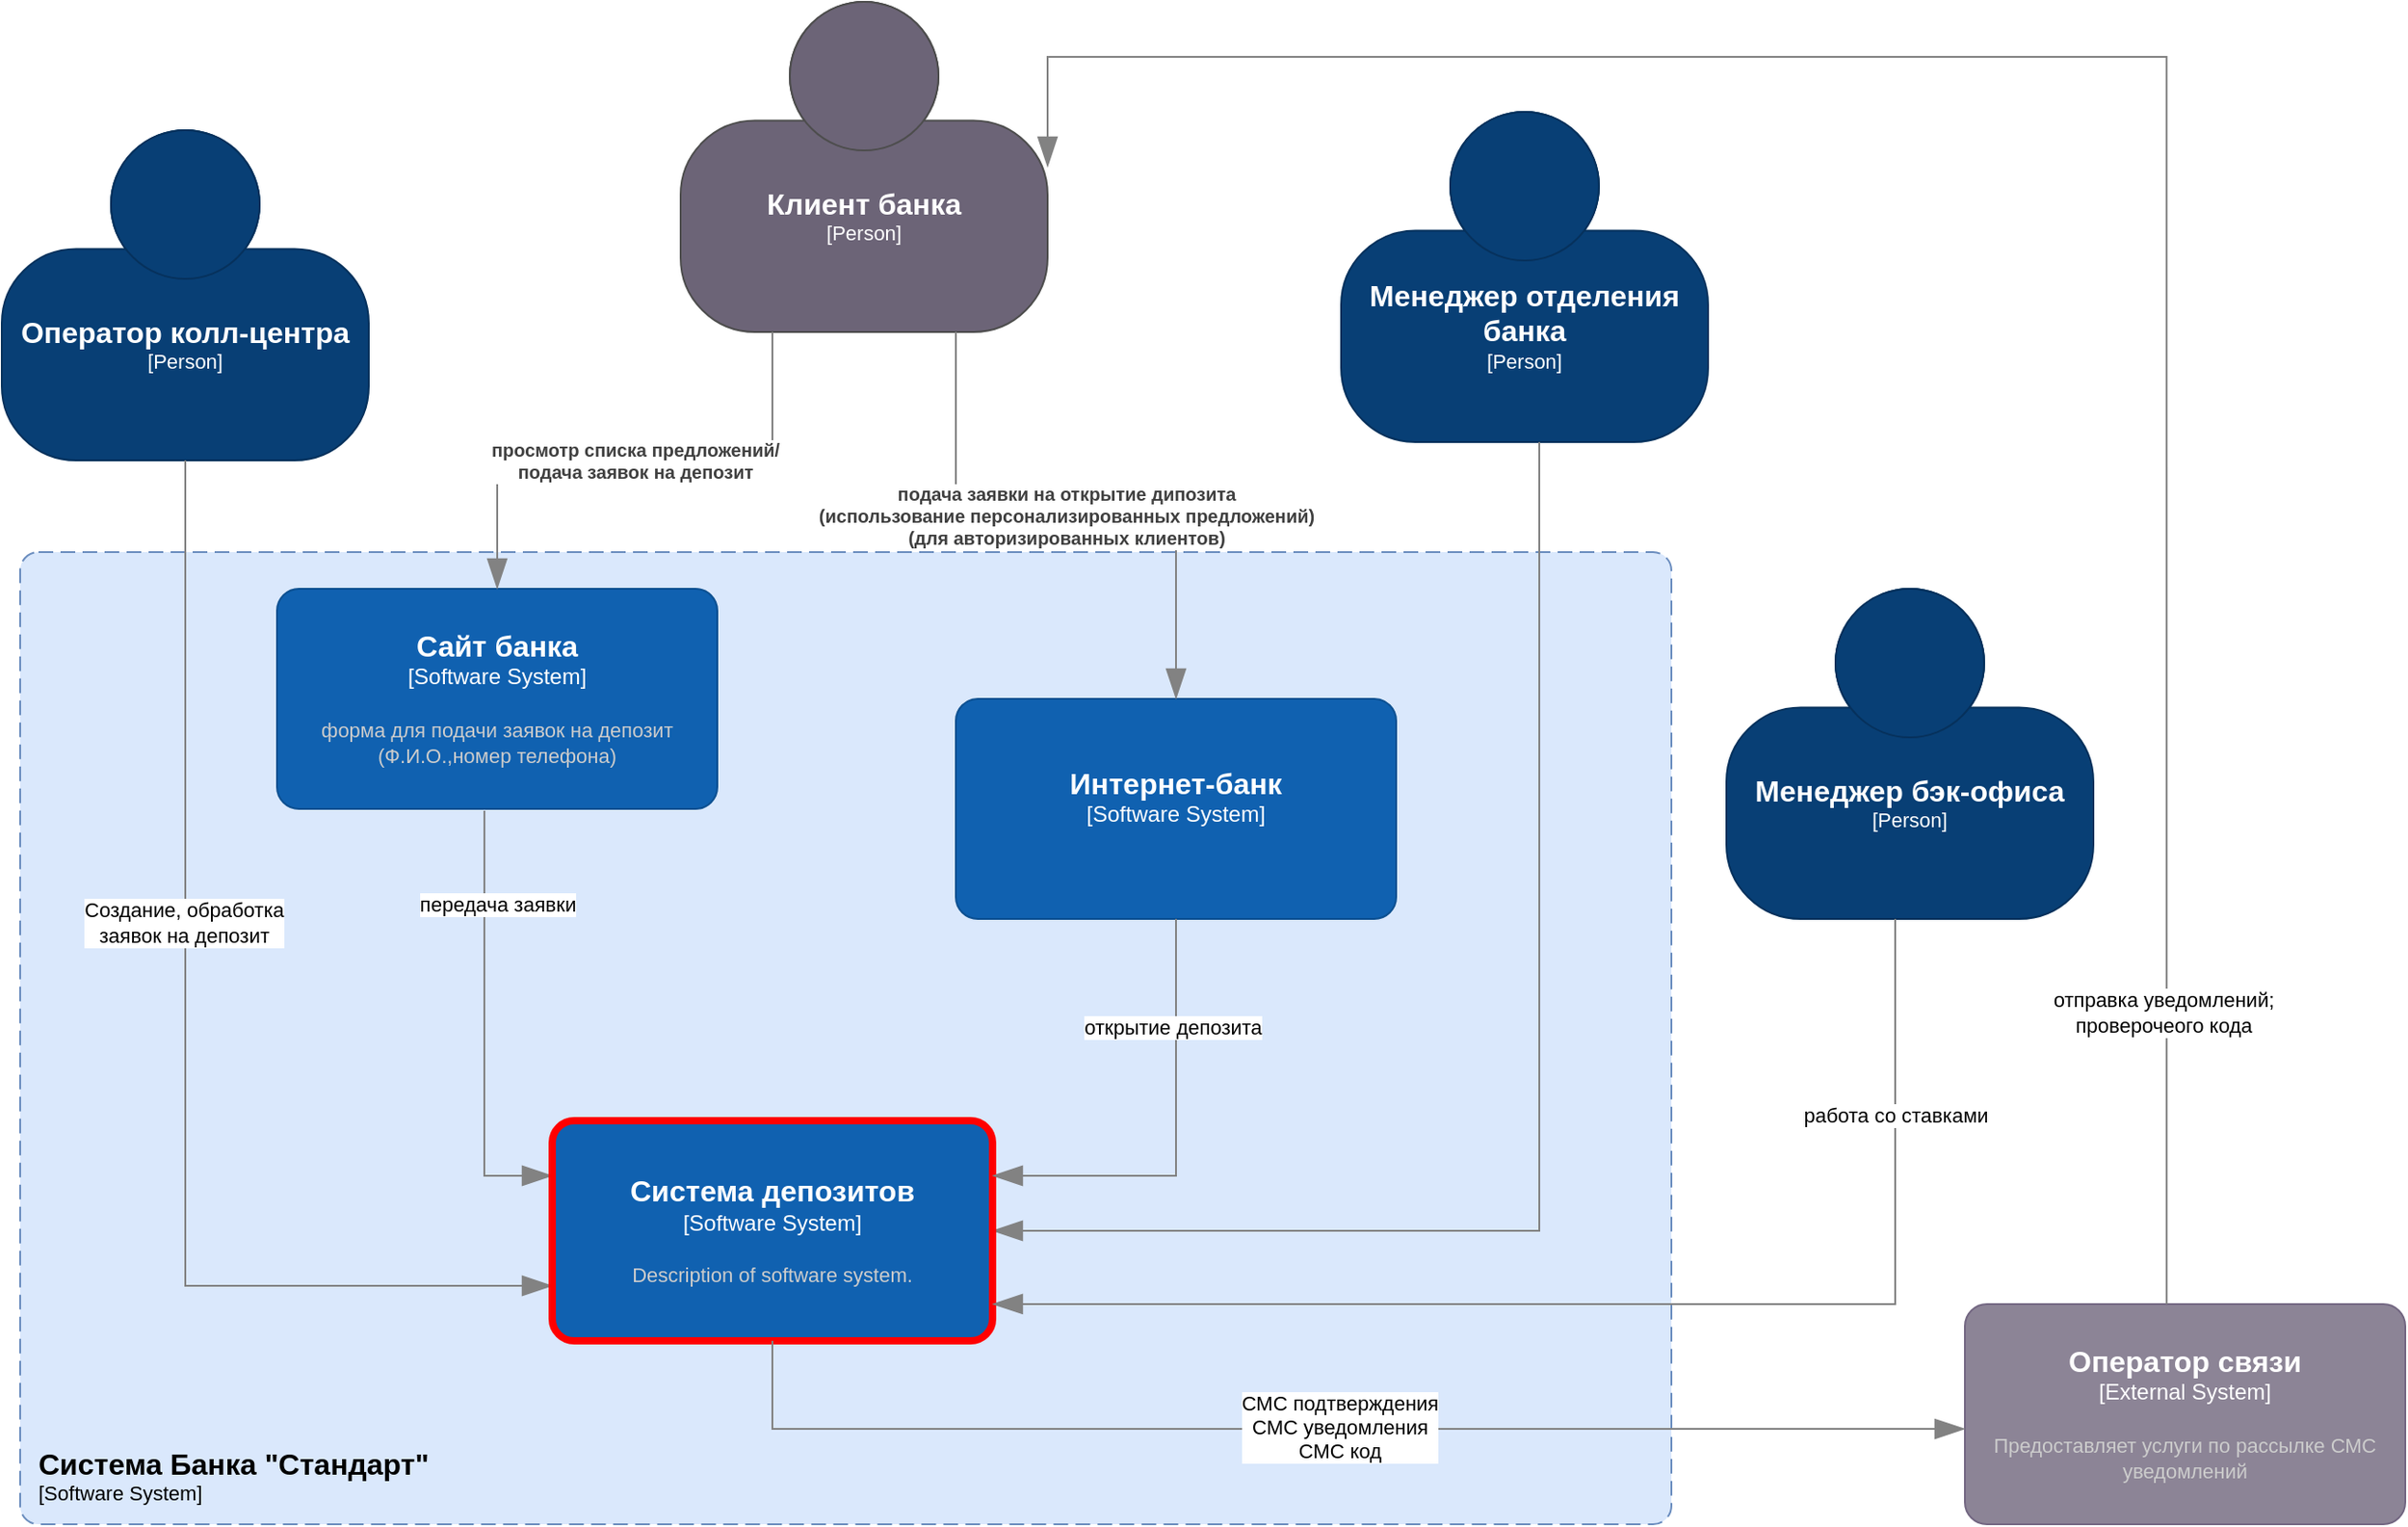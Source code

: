 <mxfile version="28.1.2">
  <diagram name="Page-1" id="JtthskJORHf317BjkxDx">
    <mxGraphModel dx="1696" dy="1402" grid="1" gridSize="10" guides="1" tooltips="1" connect="1" arrows="1" fold="1" page="1" pageScale="1" pageWidth="850" pageHeight="1100" math="0" shadow="0">
      <root>
        <mxCell id="0" />
        <mxCell id="1" parent="0" />
        <object placeholders="1" c4Name="Система Банка &quot;Стандарт&quot;" c4Type="SystemScopeBoundary" c4Application="Software System" label="&lt;font style=&quot;font-size: 16px&quot;&gt;&lt;b&gt;&lt;div style=&quot;text-align: left&quot;&gt;%c4Name%&lt;/div&gt;&lt;/b&gt;&lt;/font&gt;&lt;div style=&quot;text-align: left&quot;&gt;[%c4Application%]&lt;/div&gt;" id="NECrr2yVnmgU_asun1On-20">
          <mxCell style="rounded=1;fontSize=11;whiteSpace=wrap;html=1;dashed=1;arcSize=20;fillColor=#dae8fc;strokeColor=#6c8ebf;labelBackgroundColor=none;align=left;verticalAlign=bottom;labelBorderColor=none;spacingTop=0;spacing=10;dashPattern=8 4;metaEdit=1;rotatable=0;perimeter=rectanglePerimeter;noLabel=0;labelPadding=0;allowArrows=0;connectable=0;expand=0;recursiveResize=0;editable=1;pointerEvents=0;absoluteArcSize=1;points=[[0.25,0,0],[0.5,0,0],[0.75,0,0],[1,0.25,0],[1,0.5,0],[1,0.75,0],[0.75,1,0],[0.5,1,0],[0.25,1,0],[0,0.75,0],[0,0.5,0],[0,0.25,0]];" parent="1" vertex="1">
            <mxGeometry x="230" y="390" width="900" height="530" as="geometry" />
          </mxCell>
        </object>
        <object placeholders="1" c4Name="Оператор колл-центра" c4Type="Person" c4Description="" label="&lt;font style=&quot;font-size: 16px&quot;&gt;&lt;b&gt;%c4Name%&lt;/b&gt;&lt;/font&gt;&lt;div&gt;[%c4Type%]&lt;/div&gt;&lt;br&gt;&lt;div&gt;&lt;font style=&quot;font-size: 11px&quot;&gt;&lt;font color=&quot;#cccccc&quot;&gt;%c4Description%&lt;/font&gt;&lt;/div&gt;" id="NECrr2yVnmgU_asun1On-1">
          <mxCell style="html=1;fontSize=11;dashed=0;whiteSpace=wrap;fillColor=#083F75;strokeColor=#06315C;fontColor=#ffffff;shape=mxgraph.c4.person2;align=center;metaEdit=1;points=[[0.5,0,0],[1,0.5,0],[1,0.75,0],[0.75,1,0],[0.5,1,0],[0.25,1,0],[0,0.75,0],[0,0.5,0]];resizable=0;" parent="1" vertex="1">
            <mxGeometry x="220" y="160" width="200" height="180" as="geometry" />
          </mxCell>
        </object>
        <object placeholders="1" c4Name="Менеджер отделения банка" c4Type="Person" c4Description="" label="&lt;font style=&quot;font-size: 16px&quot;&gt;&lt;b&gt;%c4Name%&lt;/b&gt;&lt;/font&gt;&lt;div&gt;[%c4Type%]&lt;/div&gt;&lt;br&gt;&lt;div&gt;&lt;font style=&quot;font-size: 11px&quot;&gt;&lt;font color=&quot;#cccccc&quot;&gt;%c4Description%&lt;/font&gt;&lt;/div&gt;" id="NECrr2yVnmgU_asun1On-2">
          <mxCell style="html=1;fontSize=11;dashed=0;whiteSpace=wrap;fillColor=#083F75;strokeColor=#06315C;fontColor=#ffffff;shape=mxgraph.c4.person2;align=center;metaEdit=1;points=[[0.5,0,0],[1,0.5,0],[1,0.75,0],[0.75,1,0],[0.5,1,0],[0.25,1,0],[0,0.75,0],[0,0.5,0]];resizable=0;" parent="1" vertex="1">
            <mxGeometry x="950" y="150" width="200" height="180" as="geometry" />
          </mxCell>
        </object>
        <object placeholders="1" c4Name="Клиент банка" c4Type="Person" c4Description="" label="&lt;font style=&quot;font-size: 16px&quot;&gt;&lt;b&gt;%c4Name%&lt;/b&gt;&lt;/font&gt;&lt;div&gt;[%c4Type%]&lt;/div&gt;&lt;br&gt;&lt;div&gt;&lt;font style=&quot;font-size: 11px&quot;&gt;&lt;font color=&quot;#cccccc&quot;&gt;%c4Description%&lt;/font&gt;&lt;/div&gt;" id="NECrr2yVnmgU_asun1On-3">
          <mxCell style="html=1;fontSize=11;dashed=0;whiteSpace=wrap;fillColor=#6C6477;strokeColor=#4D4D4D;fontColor=#ffffff;shape=mxgraph.c4.person2;align=center;metaEdit=1;points=[[0.5,0,0],[1,0.5,0],[1,0.75,0],[0.75,1,0],[0.5,1,0],[0.25,1,0],[0,0.75,0],[0,0.5,0]];resizable=0;" parent="1" vertex="1">
            <mxGeometry x="590" y="90" width="200" height="180" as="geometry" />
          </mxCell>
        </object>
        <object placeholders="1" c4Name="Сайт банка" c4Type="Software System" c4Description="форма для подачи заявок на депозит (Ф.И.О.,номер телефона)" label="&lt;font style=&quot;font-size: 16px&quot;&gt;&lt;b&gt;%c4Name%&lt;/b&gt;&lt;/font&gt;&lt;div&gt;[%c4Type%]&lt;/div&gt;&lt;br&gt;&lt;div&gt;&lt;font style=&quot;font-size: 11px&quot;&gt;&lt;font color=&quot;#cccccc&quot;&gt;%c4Description%&lt;/font&gt;&lt;/div&gt;" id="NECrr2yVnmgU_asun1On-5">
          <mxCell style="rounded=1;whiteSpace=wrap;html=1;labelBackgroundColor=none;fillColor=#1061B0;fontColor=#ffffff;align=center;arcSize=10;strokeColor=#0D5091;metaEdit=1;resizable=0;points=[[0.25,0,0],[0.5,0,0],[0.75,0,0],[1,0.25,0],[1,0.5,0],[1,0.75,0],[0.75,1,0],[0.5,1,0],[0.25,1,0],[0,0.75,0],[0,0.5,0],[0,0.25,0]];" parent="1" vertex="1">
            <mxGeometry x="370" y="410" width="240" height="120" as="geometry" />
          </mxCell>
        </object>
        <object placeholders="1" c4Name="Интернет-банк" c4Type="Software System" c4Description="" label="&lt;font style=&quot;font-size: 16px&quot;&gt;&lt;b&gt;%c4Name%&lt;/b&gt;&lt;/font&gt;&lt;div&gt;[%c4Type%]&lt;/div&gt;&lt;br&gt;&lt;div&gt;&lt;font style=&quot;font-size: 11px&quot;&gt;&lt;font color=&quot;#cccccc&quot;&gt;%c4Description%&lt;/font&gt;&lt;/div&gt;" id="NECrr2yVnmgU_asun1On-6">
          <mxCell style="rounded=1;whiteSpace=wrap;html=1;labelBackgroundColor=none;fillColor=#1061B0;fontColor=#ffffff;align=center;arcSize=10;strokeColor=#0D5091;metaEdit=1;resizable=0;points=[[0.25,0,0],[0.5,0,0],[0.75,0,0],[1,0.25,0],[1,0.5,0],[1,0.75,0],[0.75,1,0],[0.5,1,0],[0.25,1,0],[0,0.75,0],[0,0.5,0],[0,0.25,0]];" parent="1" vertex="1">
            <mxGeometry x="740" y="470" width="240" height="120" as="geometry" />
          </mxCell>
        </object>
        <object placeholders="1" c4Type="Relationship" c4Description="просмотр списка предложений/&#xa;подача заявок на депозит" label="&lt;div style=&quot;text-align: left&quot;&gt;&lt;div style=&quot;text-align: center&quot;&gt;&lt;b&gt;%c4Description%&lt;/b&gt;&lt;/div&gt;" id="NECrr2yVnmgU_asun1On-9">
          <mxCell style="endArrow=blockThin;html=1;fontSize=10;fontColor=#404040;strokeWidth=1;endFill=1;strokeColor=#828282;elbow=vertical;metaEdit=1;endSize=14;startSize=14;jumpStyle=arc;jumpSize=16;rounded=0;edgeStyle=orthogonalEdgeStyle;exitX=0.25;exitY=1;exitDx=0;exitDy=0;exitPerimeter=0;entryX=0.5;entryY=0;entryDx=0;entryDy=0;entryPerimeter=0;" parent="1" source="NECrr2yVnmgU_asun1On-3" target="NECrr2yVnmgU_asun1On-5" edge="1">
            <mxGeometry width="240" relative="1" as="geometry">
              <mxPoint x="730" y="740" as="sourcePoint" />
              <mxPoint x="970" y="740" as="targetPoint" />
            </mxGeometry>
          </mxCell>
        </object>
        <object placeholders="1" c4Type="передача заявки" c4Description="" label="&lt;div style=&quot;text-align: left&quot;&gt;&lt;div style=&quot;text-align: center&quot;&gt;&lt;b&gt;%c4Description%&lt;/b&gt;&lt;/div&gt;" id="NECrr2yVnmgU_asun1On-12">
          <mxCell style="endArrow=blockThin;html=1;fontSize=10;fontColor=#404040;strokeWidth=1;endFill=1;strokeColor=#828282;elbow=vertical;metaEdit=1;endSize=14;startSize=14;jumpStyle=arc;jumpSize=16;rounded=0;edgeStyle=orthogonalEdgeStyle;exitX=0.471;exitY=1.008;exitDx=0;exitDy=0;exitPerimeter=0;entryX=0;entryY=0.25;entryDx=0;entryDy=0;entryPerimeter=0;" parent="1" source="NECrr2yVnmgU_asun1On-5" target="NECrr2yVnmgU_asun1On-28" edge="1">
            <mxGeometry width="240" relative="1" as="geometry">
              <mxPoint x="730" y="740" as="sourcePoint" />
              <mxPoint x="383" y="750" as="targetPoint" />
            </mxGeometry>
          </mxCell>
        </object>
        <mxCell id="NECrr2yVnmgU_asun1On-13" value="передача заявки" style="edgeLabel;html=1;align=center;verticalAlign=middle;resizable=0;points=[];" parent="NECrr2yVnmgU_asun1On-12" vertex="1" connectable="0">
          <mxGeometry x="-0.105" y="-3" relative="1" as="geometry">
            <mxPoint x="10" y="-55" as="offset" />
          </mxGeometry>
        </mxCell>
        <object placeholders="1" c4Type="Relationship" c4Description="подача заявки на открытие дипозита &#xa;(использование персонализированных предложений)&#xa;(для авторизированных клиентов)" label="&lt;div style=&quot;text-align: left&quot;&gt;&lt;div style=&quot;text-align: center&quot;&gt;&lt;b&gt;%c4Description%&lt;/b&gt;&lt;/div&gt;" id="NECrr2yVnmgU_asun1On-14">
          <mxCell style="endArrow=blockThin;html=1;fontSize=10;fontColor=#404040;strokeWidth=1;endFill=1;strokeColor=#828282;elbow=vertical;metaEdit=1;endSize=14;startSize=14;jumpStyle=arc;jumpSize=16;rounded=0;edgeStyle=orthogonalEdgeStyle;exitX=0.75;exitY=1;exitDx=0;exitDy=0;exitPerimeter=0;entryX=0.5;entryY=0;entryDx=0;entryDy=0;entryPerimeter=0;" parent="1" source="NECrr2yVnmgU_asun1On-3" target="NECrr2yVnmgU_asun1On-6" edge="1">
            <mxGeometry width="240" relative="1" as="geometry">
              <mxPoint x="730" y="740" as="sourcePoint" />
              <mxPoint x="970" y="740" as="targetPoint" />
            </mxGeometry>
          </mxCell>
        </object>
        <object placeholders="1" c4Name="Оператор связи" c4Type="External System" c4Description="Предоставляет услуги по рассылке СМС уведомлений" label="&lt;font style=&quot;font-size: 16px&quot;&gt;&lt;b&gt;%c4Name%&lt;/b&gt;&lt;/font&gt;&lt;div&gt;[%c4Type%]&lt;/div&gt;&lt;br&gt;&lt;div&gt;&lt;font style=&quot;font-size: 11px&quot;&gt;&lt;font color=&quot;#cccccc&quot;&gt;%c4Description%&lt;/font&gt;&lt;/div&gt;" id="NECrr2yVnmgU_asun1On-15">
          <mxCell style="rounded=1;whiteSpace=wrap;html=1;labelBackgroundColor=none;fillColor=#8C8496;fontColor=#ffffff;align=center;arcSize=10;strokeColor=#736782;metaEdit=1;resizable=0;points=[[0.25,0,0],[0.5,0,0],[0.75,0,0],[1,0.25,0],[1,0.5,0],[1,0.75,0],[0.75,1,0],[0.5,1,0],[0.25,1,0],[0,0.75,0],[0,0.5,0],[0,0.25,0]];" parent="1" vertex="1">
            <mxGeometry x="1290" y="800" width="240" height="120" as="geometry" />
          </mxCell>
        </object>
        <object placeholders="1" c4Type="Relationship" id="NECrr2yVnmgU_asun1On-21">
          <mxCell style="endArrow=blockThin;html=1;fontSize=10;fontColor=#404040;strokeWidth=1;endFill=1;strokeColor=#828282;elbow=vertical;metaEdit=1;endSize=14;startSize=14;jumpStyle=arc;jumpSize=16;rounded=0;edgeStyle=orthogonalEdgeStyle;entryX=0;entryY=0.75;entryDx=0;entryDy=0;entryPerimeter=0;exitX=0.5;exitY=1;exitDx=0;exitDy=0;exitPerimeter=0;" parent="1" target="NECrr2yVnmgU_asun1On-28" edge="1" source="NECrr2yVnmgU_asun1On-1">
            <mxGeometry width="240" relative="1" as="geometry">
              <mxPoint x="140" y="789.5" as="sourcePoint" />
              <mxPoint x="260" y="789.5" as="targetPoint" />
            </mxGeometry>
          </mxCell>
        </object>
        <mxCell id="NECrr2yVnmgU_asun1On-33" value="Создание, обработка&lt;div&gt;заявок&amp;nbsp;&lt;span style=&quot;background-color: light-dark(#ffffff, var(--ge-dark-color, #121212)); color: light-dark(rgb(0, 0, 0), rgb(255, 255, 255));&quot;&gt;на депозит&lt;/span&gt;&lt;/div&gt;" style="edgeLabel;html=1;align=center;verticalAlign=middle;resizable=0;points=[];" parent="NECrr2yVnmgU_asun1On-21" vertex="1" connectable="0">
          <mxGeometry x="-0.226" y="-1" relative="1" as="geometry">
            <mxPoint as="offset" />
          </mxGeometry>
        </mxCell>
        <object placeholders="1" c4Name="Менеджер бэк-офиса" c4Type="Person" c4Description="" label="&lt;font style=&quot;font-size: 16px&quot;&gt;&lt;b&gt;%c4Name%&lt;/b&gt;&lt;/font&gt;&lt;div&gt;[%c4Type%]&lt;/div&gt;&lt;br&gt;&lt;div&gt;&lt;font style=&quot;font-size: 11px&quot;&gt;&lt;font color=&quot;#cccccc&quot;&gt;%c4Description%&lt;/font&gt;&lt;/div&gt;" id="NECrr2yVnmgU_asun1On-22">
          <mxCell style="html=1;fontSize=11;dashed=0;whiteSpace=wrap;fillColor=#083F75;strokeColor=#06315C;fontColor=#ffffff;shape=mxgraph.c4.person2;align=center;metaEdit=1;points=[[0.5,0,0],[1,0.5,0],[1,0.75,0],[0.75,1,0],[0.5,1,0],[0.25,1,0],[0,0.75,0],[0,0.5,0]];resizable=0;" parent="1" vertex="1">
            <mxGeometry x="1160" y="410" width="200" height="180" as="geometry" />
          </mxCell>
        </object>
        <object placeholders="1" c4Type="Relationship" id="NECrr2yVnmgU_asun1On-23">
          <mxCell style="endArrow=blockThin;html=1;fontSize=10;fontColor=#404040;strokeWidth=1;endFill=1;strokeColor=#828282;elbow=vertical;metaEdit=1;endSize=14;startSize=14;jumpStyle=arc;jumpSize=16;rounded=0;edgeStyle=orthogonalEdgeStyle;exitX=0.54;exitY=1;exitDx=0;exitDy=0;exitPerimeter=0;entryX=1;entryY=0.5;entryDx=0;entryDy=0;entryPerimeter=0;" parent="1" source="NECrr2yVnmgU_asun1On-2" target="NECrr2yVnmgU_asun1On-28" edge="1">
            <mxGeometry width="240" relative="1" as="geometry">
              <mxPoint x="730" y="740" as="sourcePoint" />
              <mxPoint x="990.96" y="751.04" as="targetPoint" />
            </mxGeometry>
          </mxCell>
        </object>
        <object placeholders="1" c4Type="Relationship" id="NECrr2yVnmgU_asun1On-26">
          <mxCell style="endArrow=blockThin;html=1;fontSize=10;fontColor=#404040;strokeWidth=1;endFill=1;strokeColor=#828282;elbow=vertical;metaEdit=1;endSize=14;startSize=14;jumpStyle=arc;jumpSize=16;rounded=0;edgeStyle=orthogonalEdgeStyle;exitX=0.458;exitY=0;exitDx=0;exitDy=0;exitPerimeter=0;entryX=1;entryY=0.5;entryDx=0;entryDy=0;entryPerimeter=0;" parent="1" source="NECrr2yVnmgU_asun1On-15" target="NECrr2yVnmgU_asun1On-3" edge="1">
            <mxGeometry width="240" relative="1" as="geometry">
              <mxPoint x="950" y="740" as="sourcePoint" />
              <mxPoint x="1190" y="740" as="targetPoint" />
              <Array as="points">
                <mxPoint x="1400" y="120" />
                <mxPoint x="790" y="120" />
              </Array>
            </mxGeometry>
          </mxCell>
        </object>
        <mxCell id="NECrr2yVnmgU_asun1On-27" value="отправка уведомлений;&lt;div&gt;проверочеого кода&lt;/div&gt;" style="edgeLabel;html=1;align=center;verticalAlign=middle;resizable=0;points=[];" parent="NECrr2yVnmgU_asun1On-26" vertex="1" connectable="0">
          <mxGeometry x="-0.705" y="2" relative="1" as="geometry">
            <mxPoint y="40" as="offset" />
          </mxGeometry>
        </mxCell>
        <object placeholders="1" c4Name="Система депозитов" c4Type="Software System" c4Description="Description of software system." label="&lt;font style=&quot;font-size: 16px&quot;&gt;&lt;b&gt;%c4Name%&lt;/b&gt;&lt;/font&gt;&lt;div&gt;[%c4Type%]&lt;/div&gt;&lt;br&gt;&lt;div&gt;&lt;font style=&quot;font-size: 11px&quot;&gt;&lt;font color=&quot;#cccccc&quot;&gt;%c4Description%&lt;/font&gt;&lt;/div&gt;" id="NECrr2yVnmgU_asun1On-28">
          <mxCell style="rounded=1;whiteSpace=wrap;html=1;labelBackgroundColor=none;fillColor=#1061B0;fontColor=#ffffff;align=center;arcSize=10;strokeColor=#FF0000;metaEdit=1;resizable=0;points=[[0.25,0,0],[0.5,0,0],[0.75,0,0],[1,0.25,0],[1,0.5,0],[1,0.75,0],[0.75,1,0],[0.5,1,0],[0.25,1,0],[0,0.75,0],[0,0.5,0],[0,0.25,0]];strokeWidth=4;" parent="1" vertex="1">
            <mxGeometry x="520" y="700" width="240" height="120" as="geometry" />
          </mxCell>
        </object>
        <object placeholders="1" c4Type="Relationship" id="NECrr2yVnmgU_asun1On-29">
          <mxCell style="endArrow=blockThin;html=1;fontSize=10;fontColor=#404040;strokeWidth=1;endFill=1;strokeColor=#828282;elbow=vertical;metaEdit=1;endSize=14;startSize=14;jumpStyle=arc;jumpSize=16;rounded=0;edgeStyle=orthogonalEdgeStyle;exitX=0.5;exitY=1;exitDx=0;exitDy=0;exitPerimeter=0;entryX=1;entryY=0.25;entryDx=0;entryDy=0;entryPerimeter=0;" parent="1" source="NECrr2yVnmgU_asun1On-6" target="NECrr2yVnmgU_asun1On-28" edge="1">
            <mxGeometry width="240" relative="1" as="geometry">
              <mxPoint x="800" y="720" as="sourcePoint" />
              <mxPoint x="1040" y="720" as="targetPoint" />
            </mxGeometry>
          </mxCell>
        </object>
        <mxCell id="NECrr2yVnmgU_asun1On-32" value="открытие депозита" style="edgeLabel;html=1;align=center;verticalAlign=middle;resizable=0;points=[];" parent="NECrr2yVnmgU_asun1On-29" vertex="1" connectable="0">
          <mxGeometry x="-0.508" y="-2" relative="1" as="geometry">
            <mxPoint as="offset" />
          </mxGeometry>
        </mxCell>
        <object placeholders="1" c4Type="Relationship" id="NECrr2yVnmgU_asun1On-30">
          <mxCell style="endArrow=blockThin;html=1;fontSize=10;fontColor=#404040;strokeWidth=1;endFill=1;strokeColor=#828282;elbow=vertical;metaEdit=1;endSize=14;startSize=14;jumpStyle=arc;jumpSize=16;rounded=0;edgeStyle=orthogonalEdgeStyle;exitX=0.5;exitY=1;exitDx=0;exitDy=0;exitPerimeter=0;entryX=0;entryY=0.567;entryDx=0;entryDy=0;entryPerimeter=0;" parent="1" source="NECrr2yVnmgU_asun1On-28" target="NECrr2yVnmgU_asun1On-15" edge="1">
            <mxGeometry width="240" relative="1" as="geometry">
              <mxPoint x="760" y="789.5" as="sourcePoint" />
              <mxPoint x="1000" y="789.5" as="targetPoint" />
            </mxGeometry>
          </mxCell>
        </object>
        <mxCell id="NECrr2yVnmgU_asun1On-34" value="СМС подтверждения&lt;div&gt;СМС уведомления&lt;/div&gt;&lt;div&gt;СМС код&lt;/div&gt;" style="edgeLabel;html=1;align=center;verticalAlign=middle;resizable=0;points=[];" parent="NECrr2yVnmgU_asun1On-30" vertex="1" connectable="0">
          <mxGeometry x="0.022" y="1" relative="1" as="geometry">
            <mxPoint as="offset" />
          </mxGeometry>
        </mxCell>
        <object placeholders="1" c4Type="Relationship" id="NECrr2yVnmgU_asun1On-31">
          <mxCell style="endArrow=blockThin;html=1;fontSize=10;fontColor=#404040;strokeWidth=1;endFill=1;strokeColor=#828282;elbow=vertical;metaEdit=1;endSize=14;startSize=14;jumpStyle=arc;jumpSize=16;rounded=0;edgeStyle=orthogonalEdgeStyle;exitX=0.46;exitY=1;exitDx=0;exitDy=0;exitPerimeter=0;entryX=1;entryY=0.833;entryDx=0;entryDy=0;entryPerimeter=0;" parent="1" source="NECrr2yVnmgU_asun1On-22" target="NECrr2yVnmgU_asun1On-28" edge="1">
            <mxGeometry width="240" relative="1" as="geometry">
              <mxPoint x="800" y="720" as="sourcePoint" />
              <mxPoint x="1040" y="720" as="targetPoint" />
            </mxGeometry>
          </mxCell>
        </object>
        <mxCell id="NECrr2yVnmgU_asun1On-36" value="работа со ставками" style="edgeLabel;html=1;align=center;verticalAlign=middle;resizable=0;points=[];" parent="NECrr2yVnmgU_asun1On-31" vertex="1" connectable="0">
          <mxGeometry x="-0.695" relative="1" as="geometry">
            <mxPoint as="offset" />
          </mxGeometry>
        </mxCell>
      </root>
    </mxGraphModel>
  </diagram>
</mxfile>

